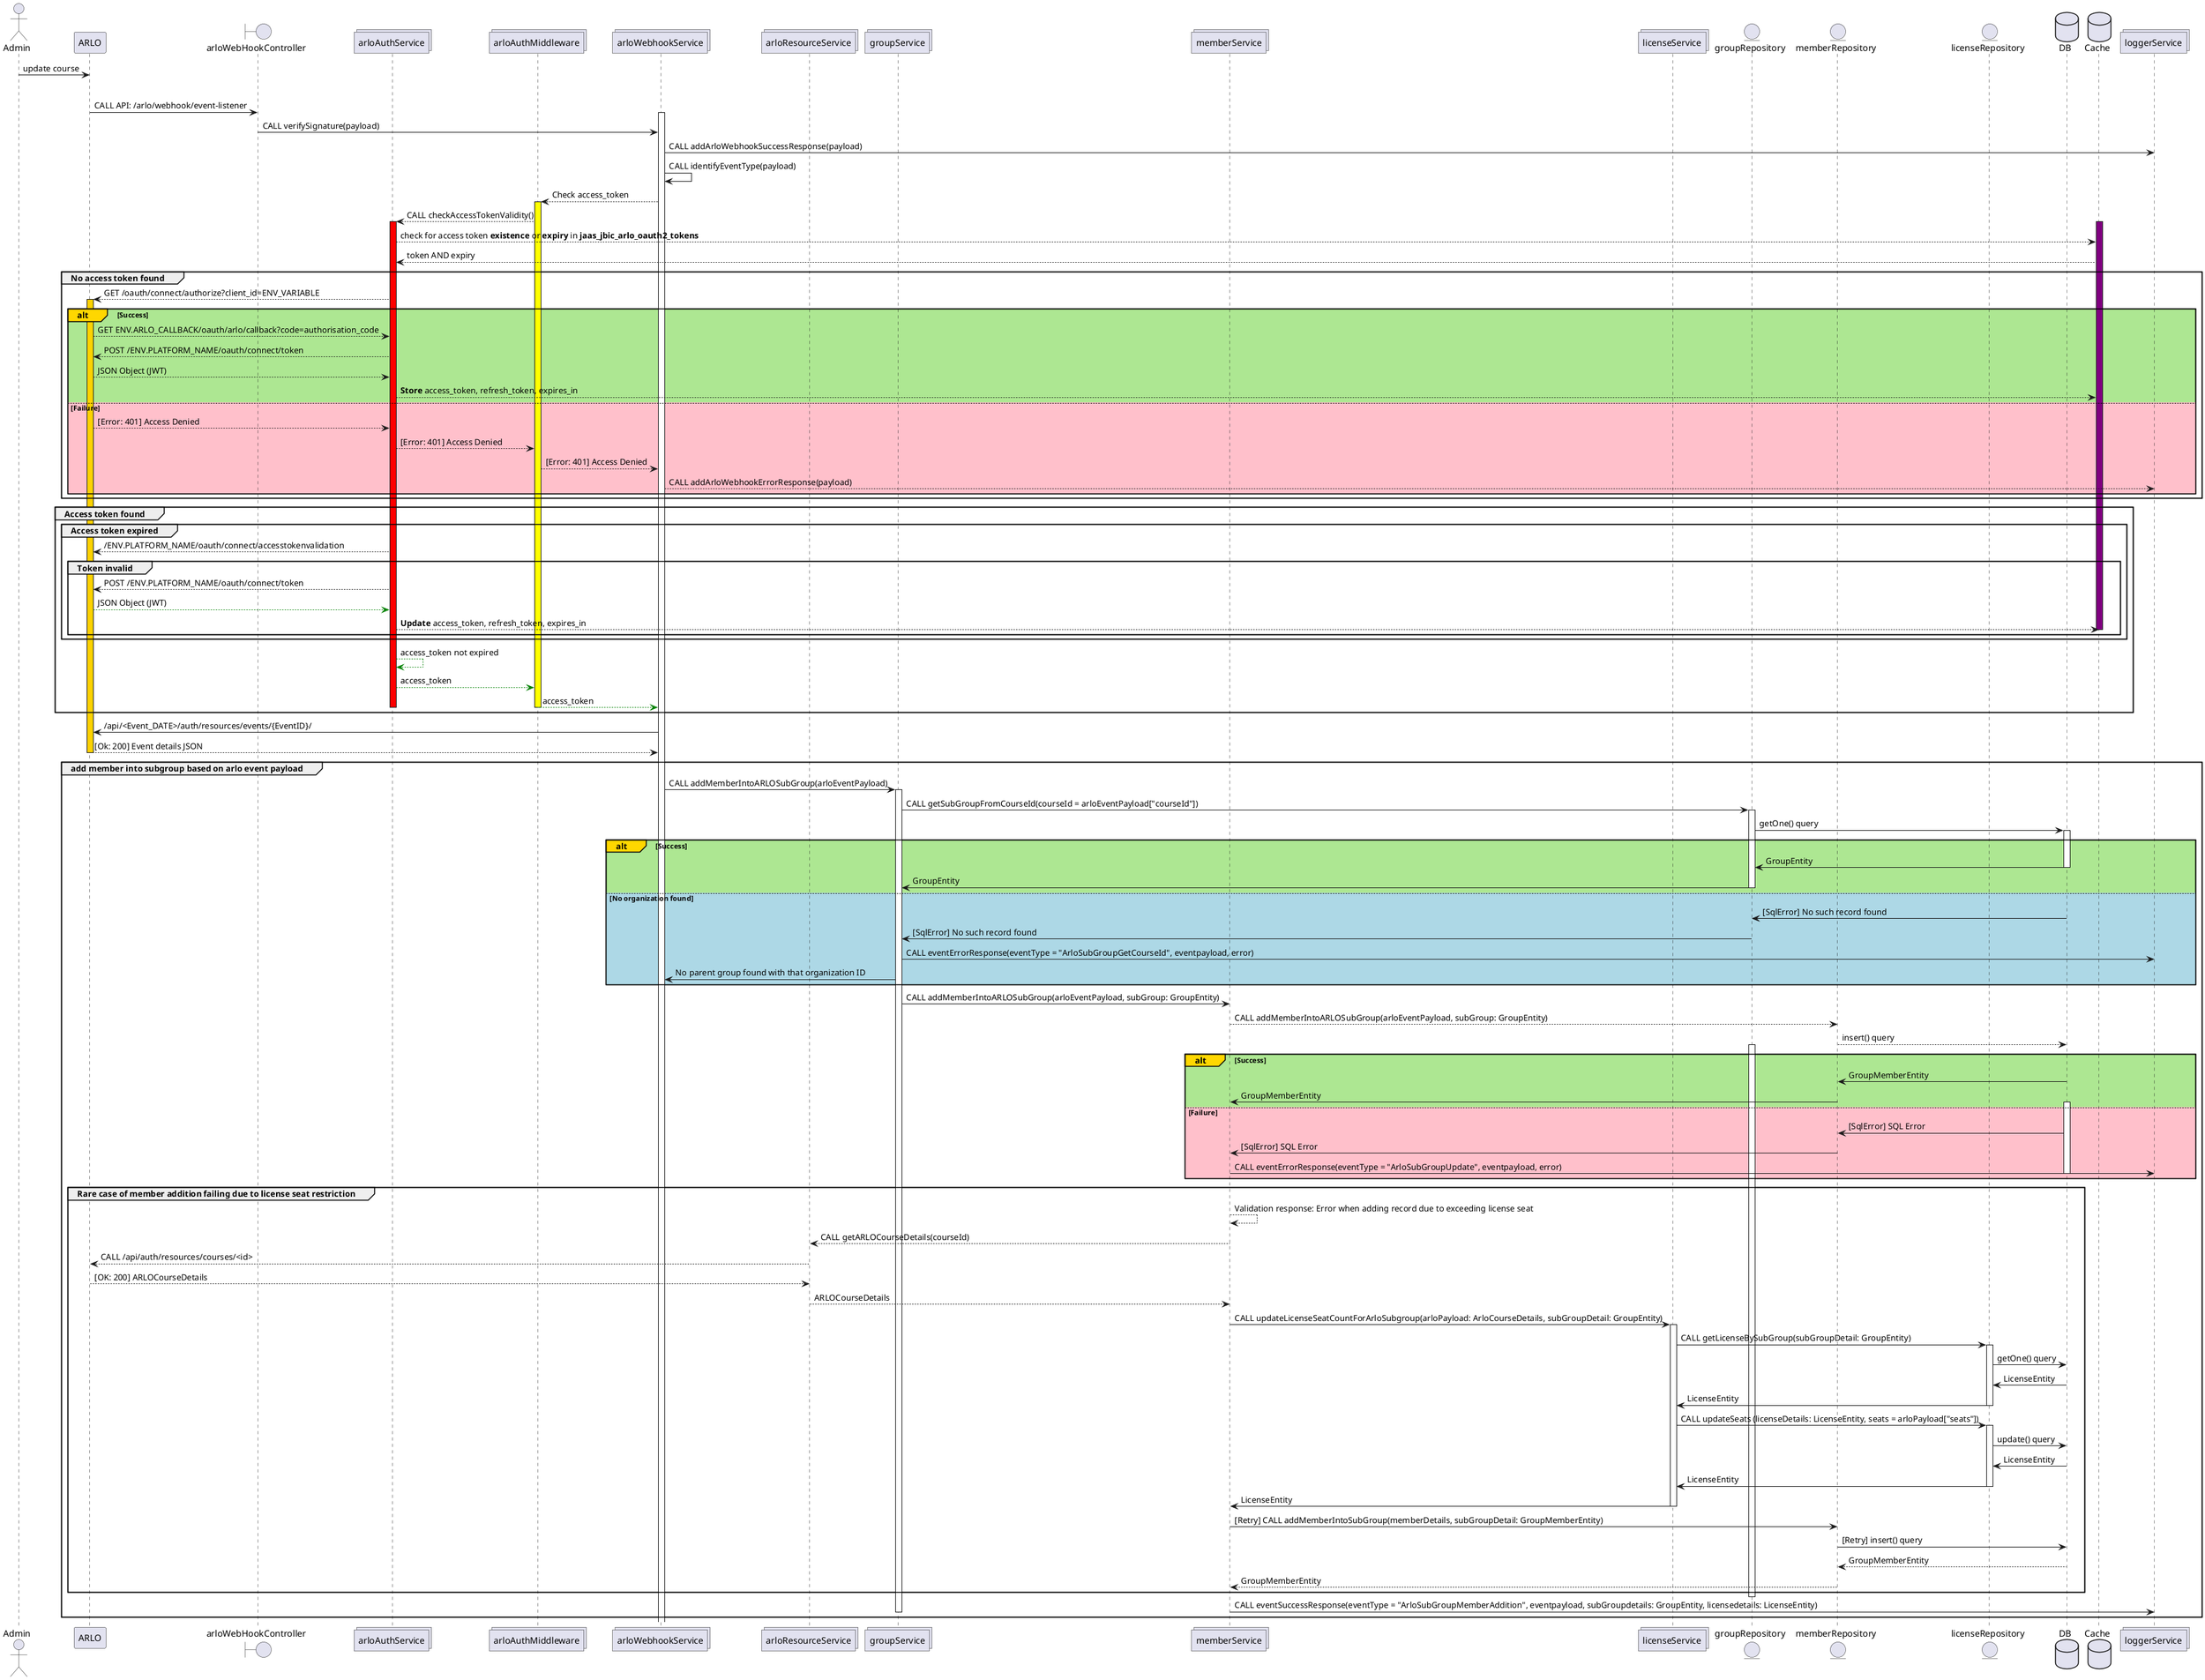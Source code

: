 @startuml
actor       Admin             as admin
participant ARLO              as ARLO
boundary    arloWebHookController as arloWebHookController
collections arloAuthService  as arloAuthService
collections arloAuthMiddleware as arloAuthMiddleware
collections arloWebhookService as arloWebhookService
collections arloResourceService as arloResourceService
collections groupService      as groupService
collections memberService     as memberService
collections licenseService    as licenseService
entity      groupRepository   as groupRepository
entity      memberRepository  as memberRepository
entity      licenseRepository as licenseRepository
database    DB                as DB
database    Cache                as Cache
collections loggerService     as loggerService

admin -> ARLO : update course

group recceive and identify event of ARLO
ARLO -> arloWebHookController : CALL API: /arlo/webhook/event-listener
activate arloWebhookService
arloWebHookController -> arloWebhookService : CALL verifySignature(payload)

arloWebhookService -> loggerService : CALL addArloWebhookSuccessResponse(payload)

arloWebhookService -> arloWebhookService : CALL identifyEventType(payload)
arloWebhookService --> arloAuthMiddleware: Check access_token
activate arloAuthMiddleware #yellow
arloAuthMiddleware --> arloAuthService: CALL checkAccessTokenValidity()
activate arloAuthService #red
activate Cache #purple
arloAuthService --> Cache: check for access token **existence** or **expiry** in **jaas_jbic_arlo_oauth2_tokens**
Cache --> arloAuthService: token AND expiry
group No access token found
arloAuthService --> ARLO: GET /oauth/connect/authorize?client_id=ENV_VARIABLE
alt#Gold #ADE792 Success
activate ARLO #FFD100
ARLO --> arloAuthService: GET ENV.ARLO_CALLBACK/oauth/arlo/callback?code=authorisation_code
arloAuthService --> ARLO: POST /ENV.PLATFORM_NAME/oauth/connect/token
ARLO --> arloAuthService: JSON Object (JWT)
arloAuthService --> Cache: **Store** access_token, refresh_token, expires_in
else #pink Failure
ARLO --> arloAuthService: [Error: 401] Access Denied
arloAuthService --> arloAuthMiddleware: [Error: 401] Access Denied
arloAuthMiddleware --> arloWebhookService: [Error: 401] Access Denied
arloWebhookService --> loggerService: CALL addArloWebhookErrorResponse(payload)
end
end

group Access token found
group Access token expired
activate arloAuthService #red
arloAuthService --> ARLO: /ENV.PLATFORM_NAME/oauth/connect/accesstokenvalidation
group Token invalid
arloAuthService --> ARLO: POST /ENV.PLATFORM_NAME/oauth/connect/token
ARLO --[#green]> arloAuthService: JSON Object (JWT)
arloAuthService --> Cache: **Update** access_token, refresh_token, expires_in
deactivate Cache
end
end
arloAuthService --[#green]> arloAuthService: access_token not expired
arloAuthService --[#green]> arloAuthMiddleware: access_token
arloAuthMiddleware --[#green]> arloWebhookService: access_token
deactivate arloAuthService
deactivate arloAuthMiddleware
end

arloWebhookService -> ARLO : /api/<Event_DATE>/auth/resources/events/{EventID}/


ARLO --> arloWebhookService : [Ok: 200] Event details JSON
deactivate ARLO

group add member into subgroup based on arlo event payload
arloWebhookService -> groupService : CALL addMemberIntoARLOSubGroup(arloEventPayload)

activate groupService
groupService -> groupRepository : CALL getSubGroupFromCourseId(courseId = arloEventPayload["courseId"])

activate groupRepository
groupRepository -> DB : getOne() query

activate DB

alt#Gold #ADE792 Success
DB -> groupRepository : GroupEntity
deactivate DB

groupRepository -> groupService : GroupEntity
deactivate groupRepository
else #lightblue No organization found
DB -> groupRepository : [SqlError] No such record found
groupRepository -> groupService : [SqlError] No such record found
groupService -> loggerService : CALL eventErrorResponse(eventType = "ArloSubGroupGetCourseId", eventpayload, error)
groupService -> arloWebhookService : No parent group found with that organization ID
end

groupService -> memberService : CALL addMemberIntoARLOSubGroup(arloEventPayload, subGroup: GroupEntity)
memberService --> memberRepository: CALL addMemberIntoARLOSubGroup(arloEventPayload, subGroup: GroupEntity)
memberRepository --> DB: insert() query

activate groupRepository
alt#Gold #ADE792 Success
DB -> memberRepository : GroupMemberEntity
memberRepository -> memberService : GroupMemberEntity
else #pink Failure
activate DB
DB -> memberRepository : [SqlError] SQL Error
memberRepository -> memberService : [SqlError] SQL Error
memberService -> loggerService : CALL eventErrorResponse(eventType = "ArloSubGroupUpdate", eventpayload, error)
deactivate DB
end


group Rare case of member addition failing due to license seat restriction
memberService --> memberService: Validation response: Error when adding record due to exceeding license seat
memberService --> arloResourceService: CALL getARLOCourseDetails(courseId)
arloResourceService --> ARLO: CALL /api/auth/resources/courses/<id>
ARLO --> arloResourceService: [OK: 200] ARLOCourseDetails
arloResourceService --> memberService: ARLOCourseDetails
memberService -> licenseService : CALL updateLicenseSeatCountForArloSubgroup(arloPayload: ArloCourseDetails, subGroupDetail: GroupEntity)

activate licenseService
licenseService -> licenseRepository : CALL getLicenseBySubGroup(subGroupDetail: GroupEntity)

activate licenseRepository
licenseRepository -> DB : getOne() query
DB -> licenseRepository : LicenseEntity
licenseRepository -> licenseService : LicenseEntity
deactivate licenseRepository

licenseService -> licenseRepository : CALL updateSeats (licenseDetails: LicenseEntity, seats = arloPayload["seats"])
activate licenseRepository
licenseRepository -> DB : update() query
DB -> licenseRepository : LicenseEntity
licenseRepository -> licenseService : LicenseEntity
deactivate licenseRepository
licenseService -> memberService : LicenseEntity
deactivate licenseService
memberService -> memberRepository : [Retry] CALL addMemberIntoSubGroup(memberDetails, subGroupDetail: GroupMemberEntity)
memberRepository -> DB : [Retry] insert() query
DB --> memberRepository: GroupMemberEntity
memberRepository --> memberService: GroupMemberEntity
end

deactivate groupRepository

memberService -> loggerService : CALL eventSuccessResponse(eventType = "ArloSubGroupMemberAddition", eventpayload, subGroupdetails: GroupEntity, licensedetails: LicenseEntity)
deactivate groupService
end
deactivate arloWebHookController
@enduml
